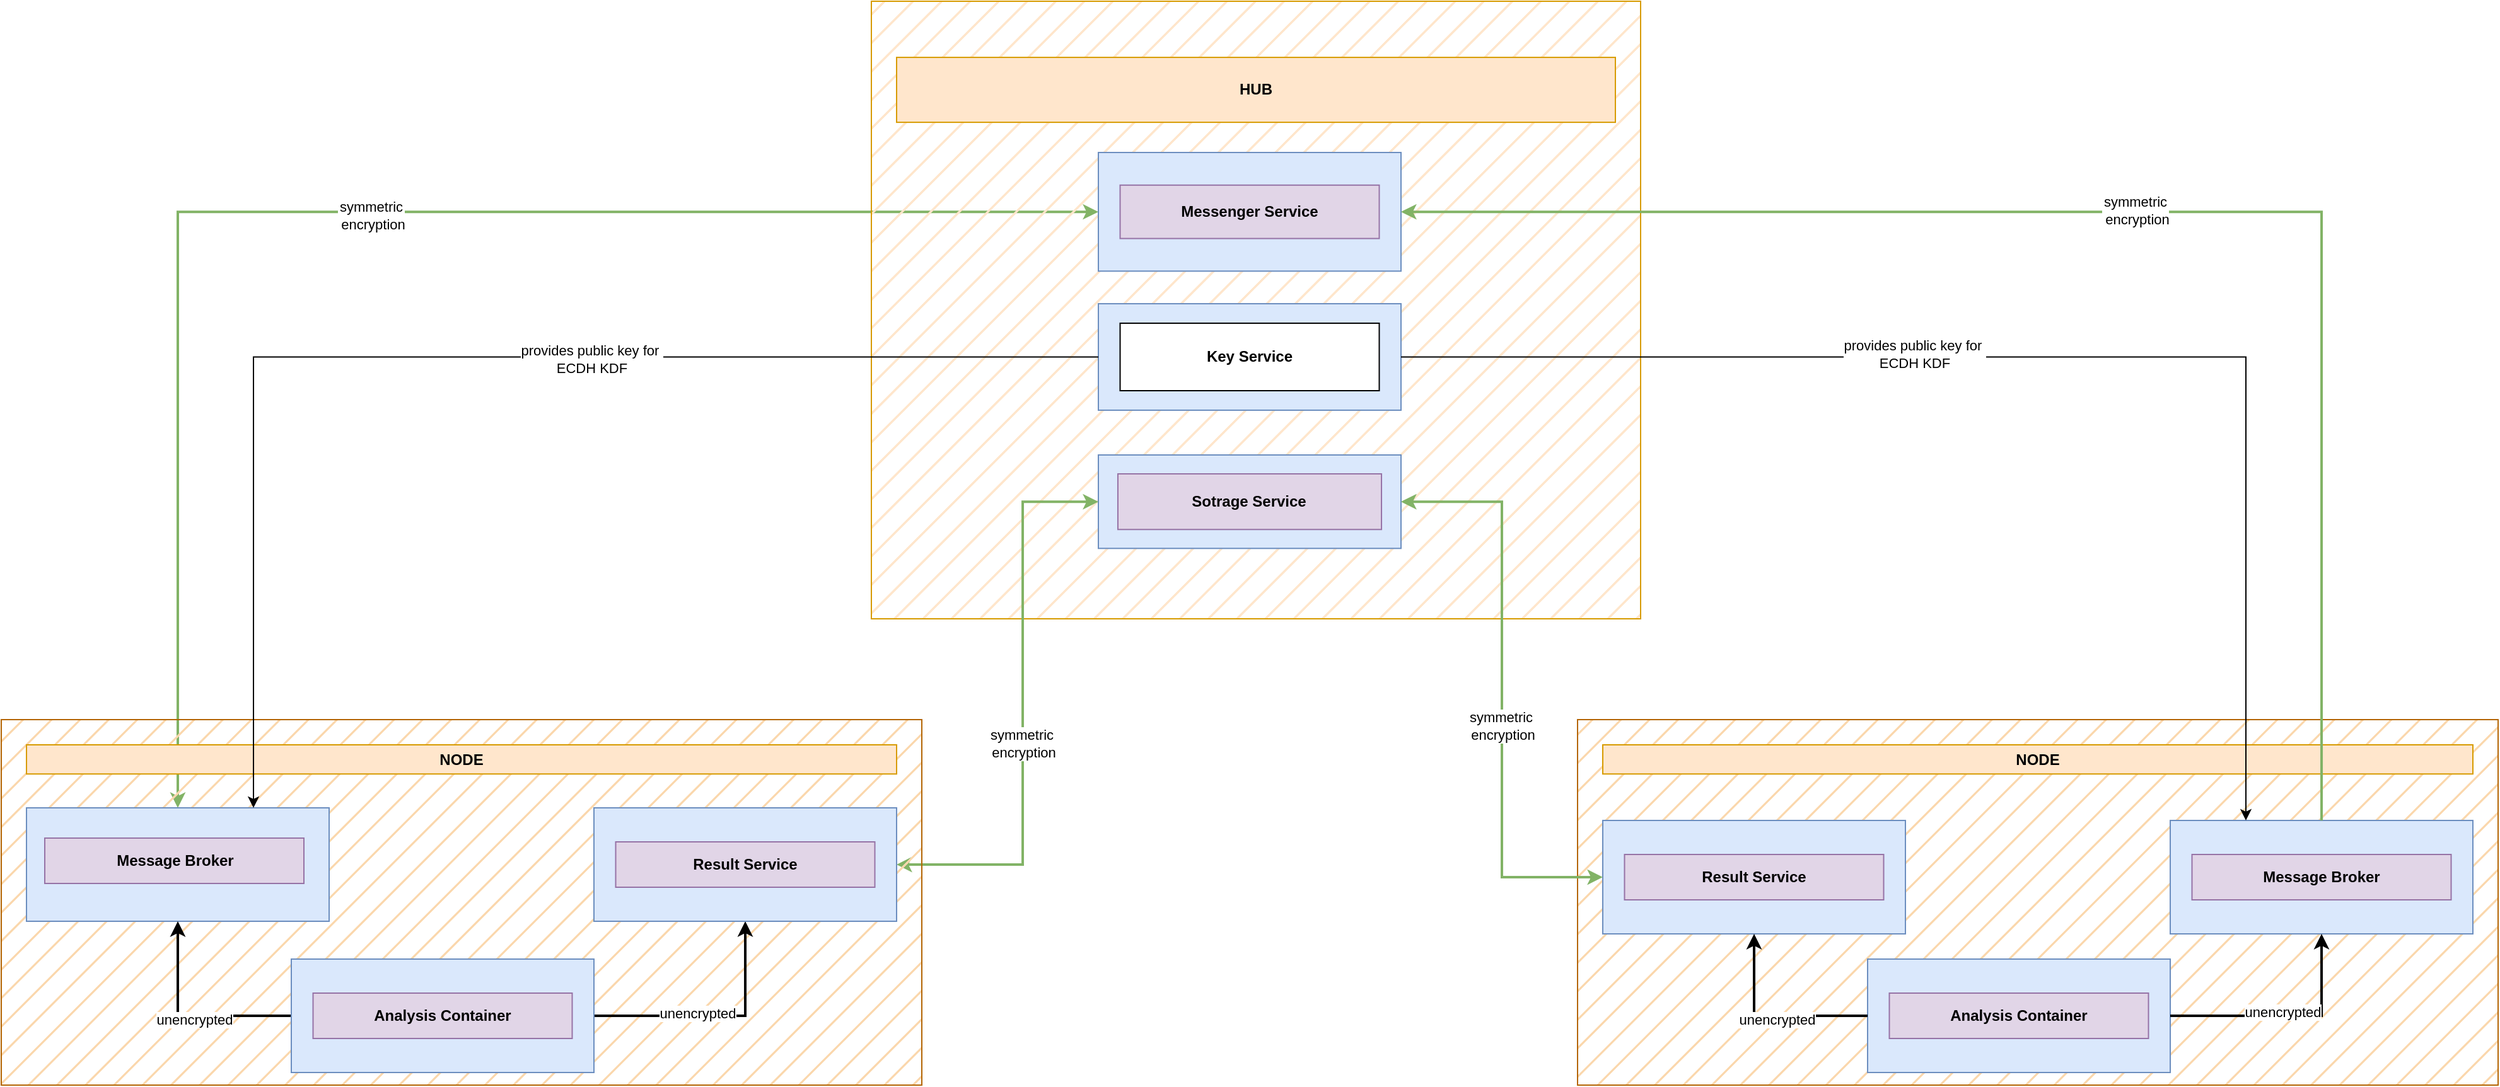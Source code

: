 <mxfile version="26.0.6">
  <diagram name="Seite-1" id="sketWLpTFXd183bF2Q_F">
    <mxGraphModel dx="3141" dy="2216" grid="1" gridSize="10" guides="1" tooltips="1" connect="1" arrows="1" fold="1" page="1" pageScale="1" pageWidth="827" pageHeight="1169" math="0" shadow="0">
      <root>
        <mxCell id="0" />
        <mxCell id="1" parent="0" />
        <mxCell id="l-8uiiJ3SZggNBzQY-MO-40" style="edgeStyle=orthogonalEdgeStyle;rounded=0;orthogonalLoop=1;jettySize=auto;html=1;entryX=0;entryY=0.5;entryDx=0;entryDy=0;exitX=0.5;exitY=0;exitDx=0;exitDy=0;strokeWidth=2;fillColor=#d5e8d4;strokeColor=#82b366;startArrow=classic;startFill=1;" parent="1" source="l-8uiiJ3SZggNBzQY-MO-16" target="l-8uiiJ3SZggNBzQY-MO-4" edge="1">
          <mxGeometry relative="1" as="geometry">
            <mxPoint x="440" y="-570" as="targetPoint" />
          </mxGeometry>
        </mxCell>
        <mxCell id="l-8uiiJ3SZggNBzQY-MO-44" value="&lt;div&gt;symmetric&lt;/div&gt;&lt;div&gt;&amp;nbsp;encryption&lt;/div&gt;" style="edgeLabel;html=1;align=center;verticalAlign=middle;resizable=0;points=[];" parent="l-8uiiJ3SZggNBzQY-MO-40" vertex="1" connectable="0">
          <mxGeometry x="0.041" y="-2" relative="1" as="geometry">
            <mxPoint y="1" as="offset" />
          </mxGeometry>
        </mxCell>
        <mxCell id="l-8uiiJ3SZggNBzQY-MO-32" value="" style="group" parent="1" vertex="1" connectable="0">
          <mxGeometry x="440" y="-1090" width="610" height="490" as="geometry" />
        </mxCell>
        <mxCell id="l-8uiiJ3SZggNBzQY-MO-1" value="" style="group;fillColor=#fad7ac;strokeColor=#b46504;fillStyle=hatch;container=0;" parent="l-8uiiJ3SZggNBzQY-MO-32" vertex="1" connectable="0">
          <mxGeometry width="610" height="490" as="geometry" />
        </mxCell>
        <mxCell id="l-8uiiJ3SZggNBzQY-MO-2" value="" style="rounded=0;whiteSpace=wrap;html=1;fillColor=#ffe6cc;fillStyle=hatch;strokeColor=#d79b00;container=0;" parent="l-8uiiJ3SZggNBzQY-MO-32" vertex="1">
          <mxGeometry width="610" height="490" as="geometry" />
        </mxCell>
        <mxCell id="l-8uiiJ3SZggNBzQY-MO-3" value="&lt;b&gt;HUB&lt;/b&gt;" style="rounded=0;whiteSpace=wrap;html=1;fillColor=#ffe6cc;strokeColor=#d79b00;container=0;" parent="l-8uiiJ3SZggNBzQY-MO-32" vertex="1">
          <mxGeometry x="20" y="44.545" width="570" height="51.517" as="geometry" />
        </mxCell>
        <mxCell id="l-8uiiJ3SZggNBzQY-MO-70" value="" style="group" parent="l-8uiiJ3SZggNBzQY-MO-32" vertex="1" connectable="0">
          <mxGeometry x="180" y="120" width="240" height="94.14" as="geometry" />
        </mxCell>
        <mxCell id="l-8uiiJ3SZggNBzQY-MO-4" value="" style="rounded=0;whiteSpace=wrap;html=1;fillColor=#dae8fc;strokeColor=#6c8ebf;container=0;" parent="l-8uiiJ3SZggNBzQY-MO-70" vertex="1">
          <mxGeometry width="240" height="94.14" as="geometry" />
        </mxCell>
        <mxCell id="l-8uiiJ3SZggNBzQY-MO-5" value="&lt;b&gt;Messenger Service&lt;/b&gt;" style="rounded=0;whiteSpace=wrap;html=1;fillColor=#e1d5e7;strokeColor=#9673a6;container=0;" parent="l-8uiiJ3SZggNBzQY-MO-70" vertex="1">
          <mxGeometry x="17.25" y="25.889" width="205.5" height="42.363" as="geometry" />
        </mxCell>
        <mxCell id="l-8uiiJ3SZggNBzQY-MO-77" value="" style="group" parent="l-8uiiJ3SZggNBzQY-MO-32" vertex="1" connectable="0">
          <mxGeometry x="180" y="239.995" width="240" height="84.483" as="geometry" />
        </mxCell>
        <mxCell id="l-8uiiJ3SZggNBzQY-MO-46" value="" style="rounded=0;whiteSpace=wrap;html=1;fillColor=#dae8fc;strokeColor=#6c8ebf;container=0;" parent="l-8uiiJ3SZggNBzQY-MO-77" vertex="1">
          <mxGeometry width="240" height="84.483" as="geometry" />
        </mxCell>
        <mxCell id="l-8uiiJ3SZggNBzQY-MO-47" value="&lt;b&gt;Key Service&lt;/b&gt;" style="rounded=0;whiteSpace=wrap;html=1;container=0;" parent="l-8uiiJ3SZggNBzQY-MO-77" vertex="1">
          <mxGeometry x="17.25" y="15.465" width="205.5" height="53.545" as="geometry" />
        </mxCell>
        <mxCell id="l-8uiiJ3SZggNBzQY-MO-75" value="" style="group" parent="l-8uiiJ3SZggNBzQY-MO-32" vertex="1" connectable="0">
          <mxGeometry x="180" y="360" width="240" height="74.14" as="geometry" />
        </mxCell>
        <mxCell id="l-8uiiJ3SZggNBzQY-MO-9" value="" style="rounded=0;whiteSpace=wrap;html=1;fillColor=#dae8fc;strokeColor=#6c8ebf;container=0;" parent="l-8uiiJ3SZggNBzQY-MO-75" vertex="1">
          <mxGeometry width="240" height="74.14" as="geometry" />
        </mxCell>
        <mxCell id="l-8uiiJ3SZggNBzQY-MO-10" value="&lt;b&gt;Sotrage Service&lt;/b&gt;" style="rounded=0;whiteSpace=wrap;html=1;fillColor=#e1d5e7;strokeColor=#9673a6;container=0;" parent="l-8uiiJ3SZggNBzQY-MO-75" vertex="1">
          <mxGeometry x="15.484" y="15" width="209.032" height="44.14" as="geometry" />
        </mxCell>
        <mxCell id="l-8uiiJ3SZggNBzQY-MO-41" value="" style="edgeStyle=orthogonalEdgeStyle;rounded=0;orthogonalLoop=1;jettySize=auto;html=1;entryX=0;entryY=0.5;entryDx=0;entryDy=0;strokeWidth=2;fillColor=#d5e8d4;strokeColor=#82b366;exitX=1;exitY=0.5;exitDx=0;exitDy=0;startArrow=classic;startFill=1;" parent="1" source="l-8uiiJ3SZggNBzQY-MO-35" target="l-8uiiJ3SZggNBzQY-MO-9" edge="1">
          <mxGeometry relative="1" as="geometry">
            <Array as="points">
              <mxPoint x="560" y="-405" />
              <mxPoint x="560" y="-693" />
            </Array>
          </mxGeometry>
        </mxCell>
        <mxCell id="l-8uiiJ3SZggNBzQY-MO-45" value="symmetric&lt;div&gt;&amp;nbsp;encryption&lt;/div&gt;" style="edgeLabel;html=1;align=center;verticalAlign=middle;resizable=0;points=[];" parent="l-8uiiJ3SZggNBzQY-MO-41" vertex="1" connectable="0">
          <mxGeometry x="-0.124" y="2" relative="1" as="geometry">
            <mxPoint x="1" as="offset" />
          </mxGeometry>
        </mxCell>
        <mxCell id="l-8uiiJ3SZggNBzQY-MO-65" value="" style="group" parent="1" vertex="1" connectable="0">
          <mxGeometry x="-250" y="-520" width="730" height="290" as="geometry" />
        </mxCell>
        <mxCell id="l-8uiiJ3SZggNBzQY-MO-13" value="" style="rounded=0;whiteSpace=wrap;html=1;fillColor=#ffe6cc;fillStyle=hatch;strokeColor=#d79b00;container=0;" parent="l-8uiiJ3SZggNBzQY-MO-65" vertex="1">
          <mxGeometry width="730" height="290" as="geometry" />
        </mxCell>
        <mxCell id="l-8uiiJ3SZggNBzQY-MO-14" value="" style="group;fillColor=#fad7ac;strokeColor=#b46504;fillStyle=hatch;container=0;" parent="l-8uiiJ3SZggNBzQY-MO-65" vertex="1" connectable="0">
          <mxGeometry width="730" height="290" as="geometry" />
        </mxCell>
        <mxCell id="l-8uiiJ3SZggNBzQY-MO-15" value="&lt;b&gt;NODE&lt;/b&gt;" style="rounded=0;whiteSpace=wrap;html=1;fillColor=#ffe6cc;strokeColor=#d79b00;container=0;" parent="l-8uiiJ3SZggNBzQY-MO-65" vertex="1">
          <mxGeometry x="20" y="20" width="690" height="23.13" as="geometry" />
        </mxCell>
        <mxCell id="l-8uiiJ3SZggNBzQY-MO-16" value="" style="rounded=0;whiteSpace=wrap;html=1;fillColor=#dae8fc;strokeColor=#6c8ebf;container=0;movable=1;resizable=1;rotatable=1;deletable=1;editable=1;locked=0;connectable=1;" parent="l-8uiiJ3SZggNBzQY-MO-65" vertex="1">
          <mxGeometry x="20" y="70" width="240" height="90" as="geometry" />
        </mxCell>
        <mxCell id="l-8uiiJ3SZggNBzQY-MO-17" value="&lt;b&gt;Message Broker&lt;/b&gt;" style="rounded=0;whiteSpace=wrap;html=1;fillColor=#e1d5e7;strokeColor=#9673a6;container=0;" parent="l-8uiiJ3SZggNBzQY-MO-65" vertex="1">
          <mxGeometry x="34.5" y="94" width="205.5" height="36" as="geometry" />
        </mxCell>
        <mxCell id="l-8uiiJ3SZggNBzQY-MO-38" style="edgeStyle=orthogonalEdgeStyle;rounded=0;orthogonalLoop=1;jettySize=auto;html=1;entryX=0.5;entryY=1;entryDx=0;entryDy=0;exitX=1;exitY=0.5;exitDx=0;exitDy=0;strokeWidth=2;" parent="l-8uiiJ3SZggNBzQY-MO-65" source="l-8uiiJ3SZggNBzQY-MO-34" target="l-8uiiJ3SZggNBzQY-MO-35" edge="1">
          <mxGeometry relative="1" as="geometry" />
        </mxCell>
        <mxCell id="l-8uiiJ3SZggNBzQY-MO-42" value="unencrypted" style="edgeLabel;html=1;align=center;verticalAlign=middle;resizable=0;points=[];" parent="l-8uiiJ3SZggNBzQY-MO-38" vertex="1" connectable="0">
          <mxGeometry x="-0.173" y="2" relative="1" as="geometry">
            <mxPoint x="1" as="offset" />
          </mxGeometry>
        </mxCell>
        <mxCell id="l-8uiiJ3SZggNBzQY-MO-39" style="edgeStyle=orthogonalEdgeStyle;rounded=0;orthogonalLoop=1;jettySize=auto;html=1;entryX=0.5;entryY=1;entryDx=0;entryDy=0;exitX=0;exitY=0.5;exitDx=0;exitDy=0;strokeWidth=2;" parent="l-8uiiJ3SZggNBzQY-MO-65" source="l-8uiiJ3SZggNBzQY-MO-34" target="l-8uiiJ3SZggNBzQY-MO-16" edge="1">
          <mxGeometry relative="1" as="geometry" />
        </mxCell>
        <mxCell id="l-8uiiJ3SZggNBzQY-MO-43" value="unencrypted" style="edgeLabel;html=1;align=center;verticalAlign=middle;resizable=0;points=[];" parent="l-8uiiJ3SZggNBzQY-MO-39" vertex="1" connectable="0">
          <mxGeometry x="-0.053" y="3" relative="1" as="geometry">
            <mxPoint x="1" as="offset" />
          </mxGeometry>
        </mxCell>
        <mxCell id="l-8uiiJ3SZggNBzQY-MO-34" value="" style="rounded=0;whiteSpace=wrap;html=1;fillColor=#dae8fc;strokeColor=#6c8ebf;container=0;movable=1;resizable=1;rotatable=1;deletable=1;editable=1;locked=0;connectable=1;" parent="l-8uiiJ3SZggNBzQY-MO-65" vertex="1">
          <mxGeometry x="230" y="190" width="240" height="90" as="geometry" />
        </mxCell>
        <mxCell id="l-8uiiJ3SZggNBzQY-MO-35" value="" style="rounded=0;whiteSpace=wrap;html=1;fillColor=#dae8fc;strokeColor=#6c8ebf;container=0;movable=1;resizable=1;rotatable=1;deletable=1;editable=1;locked=0;connectable=1;" parent="l-8uiiJ3SZggNBzQY-MO-65" vertex="1">
          <mxGeometry x="470" y="70" width="240" height="90" as="geometry" />
        </mxCell>
        <mxCell id="l-8uiiJ3SZggNBzQY-MO-36" value="&lt;b&gt;Result Service&lt;/b&gt;" style="rounded=0;whiteSpace=wrap;html=1;fillColor=#e1d5e7;strokeColor=#9673a6;container=0;" parent="l-8uiiJ3SZggNBzQY-MO-65" vertex="1">
          <mxGeometry x="487.25" y="97" width="205.5" height="36" as="geometry" />
        </mxCell>
        <mxCell id="l-8uiiJ3SZggNBzQY-MO-37" value="&lt;b&gt;Analysis Container&lt;/b&gt;" style="rounded=0;whiteSpace=wrap;html=1;fillColor=#e1d5e7;strokeColor=#9673a6;container=0;" parent="l-8uiiJ3SZggNBzQY-MO-65" vertex="1">
          <mxGeometry x="247.25" y="217" width="205.5" height="36" as="geometry" />
        </mxCell>
        <mxCell id="l-8uiiJ3SZggNBzQY-MO-66" value="" style="group" parent="1" vertex="1" connectable="0">
          <mxGeometry x="1000" y="-520" width="730" height="290" as="geometry" />
        </mxCell>
        <mxCell id="l-8uiiJ3SZggNBzQY-MO-52" value="" style="rounded=0;whiteSpace=wrap;html=1;fillColor=#ffe6cc;fillStyle=hatch;strokeColor=#d79b00;container=0;" parent="l-8uiiJ3SZggNBzQY-MO-66" vertex="1">
          <mxGeometry width="730" height="290" as="geometry" />
        </mxCell>
        <mxCell id="l-8uiiJ3SZggNBzQY-MO-53" value="" style="group;fillColor=#fad7ac;strokeColor=#b46504;fillStyle=hatch;container=0;" parent="l-8uiiJ3SZggNBzQY-MO-66" vertex="1" connectable="0">
          <mxGeometry width="730" height="290" as="geometry" />
        </mxCell>
        <mxCell id="l-8uiiJ3SZggNBzQY-MO-54" value="&lt;b&gt;NODE&lt;/b&gt;" style="rounded=0;whiteSpace=wrap;html=1;fillColor=#ffe6cc;strokeColor=#d79b00;container=0;" parent="l-8uiiJ3SZggNBzQY-MO-66" vertex="1">
          <mxGeometry x="20" y="20" width="690" height="23.13" as="geometry" />
        </mxCell>
        <mxCell id="l-8uiiJ3SZggNBzQY-MO-61" value="" style="rounded=0;whiteSpace=wrap;html=1;fillColor=#dae8fc;strokeColor=#6c8ebf;container=0;movable=1;resizable=1;rotatable=1;deletable=1;editable=1;locked=0;connectable=1;" parent="l-8uiiJ3SZggNBzQY-MO-66" vertex="1">
          <mxGeometry x="230" y="190" width="240" height="90" as="geometry" />
        </mxCell>
        <mxCell id="l-8uiiJ3SZggNBzQY-MO-64" value="&lt;b&gt;Analysis Container&lt;/b&gt;" style="rounded=0;whiteSpace=wrap;html=1;fillColor=#e1d5e7;strokeColor=#9673a6;container=0;" parent="l-8uiiJ3SZggNBzQY-MO-66" vertex="1">
          <mxGeometry x="247.25" y="217" width="205.5" height="36" as="geometry" />
        </mxCell>
        <mxCell id="l-8uiiJ3SZggNBzQY-MO-67" value="" style="group" parent="l-8uiiJ3SZggNBzQY-MO-66" vertex="1" connectable="0">
          <mxGeometry x="470" y="80" width="240" height="90" as="geometry" />
        </mxCell>
        <mxCell id="l-8uiiJ3SZggNBzQY-MO-55" value="" style="rounded=0;whiteSpace=wrap;html=1;fillColor=#dae8fc;strokeColor=#6c8ebf;container=0;movable=1;resizable=1;rotatable=1;deletable=1;editable=1;locked=0;connectable=1;" parent="l-8uiiJ3SZggNBzQY-MO-67" vertex="1">
          <mxGeometry width="240" height="90" as="geometry" />
        </mxCell>
        <mxCell id="l-8uiiJ3SZggNBzQY-MO-56" value="&lt;b&gt;Message Broker&lt;/b&gt;" style="rounded=0;whiteSpace=wrap;html=1;fillColor=#e1d5e7;strokeColor=#9673a6;container=0;" parent="l-8uiiJ3SZggNBzQY-MO-67" vertex="1">
          <mxGeometry x="17.25" y="27" width="205.5" height="36" as="geometry" />
        </mxCell>
        <mxCell id="l-8uiiJ3SZggNBzQY-MO-68" value="" style="group" parent="l-8uiiJ3SZggNBzQY-MO-66" vertex="1" connectable="0">
          <mxGeometry x="20" y="80" width="240" height="90" as="geometry" />
        </mxCell>
        <mxCell id="l-8uiiJ3SZggNBzQY-MO-62" value="" style="rounded=0;whiteSpace=wrap;html=1;fillColor=#dae8fc;strokeColor=#6c8ebf;container=0;movable=1;resizable=1;rotatable=1;deletable=1;editable=1;locked=0;connectable=1;" parent="l-8uiiJ3SZggNBzQY-MO-68" vertex="1">
          <mxGeometry width="240" height="90" as="geometry" />
        </mxCell>
        <mxCell id="l-8uiiJ3SZggNBzQY-MO-63" value="&lt;b&gt;Result Service&lt;/b&gt;" style="rounded=0;whiteSpace=wrap;html=1;fillColor=#e1d5e7;strokeColor=#9673a6;container=0;" parent="l-8uiiJ3SZggNBzQY-MO-68" vertex="1">
          <mxGeometry x="17.25" y="27" width="205.5" height="36" as="geometry" />
        </mxCell>
        <mxCell id="l-8uiiJ3SZggNBzQY-MO-86" style="edgeStyle=orthogonalEdgeStyle;rounded=0;orthogonalLoop=1;jettySize=auto;html=1;entryX=0.5;entryY=1;entryDx=0;entryDy=0;exitX=0;exitY=0.5;exitDx=0;exitDy=0;strokeWidth=2;" parent="l-8uiiJ3SZggNBzQY-MO-66" source="l-8uiiJ3SZggNBzQY-MO-61" target="l-8uiiJ3SZggNBzQY-MO-62" edge="1">
          <mxGeometry relative="1" as="geometry">
            <mxPoint x="140" y="265" as="sourcePoint" />
            <mxPoint x="50" y="190" as="targetPoint" />
          </mxGeometry>
        </mxCell>
        <mxCell id="l-8uiiJ3SZggNBzQY-MO-87" value="unencrypted" style="edgeLabel;html=1;align=center;verticalAlign=middle;resizable=0;points=[];" parent="l-8uiiJ3SZggNBzQY-MO-86" vertex="1" connectable="0">
          <mxGeometry x="-0.053" y="3" relative="1" as="geometry">
            <mxPoint x="1" as="offset" />
          </mxGeometry>
        </mxCell>
        <mxCell id="l-8uiiJ3SZggNBzQY-MO-88" style="edgeStyle=orthogonalEdgeStyle;rounded=0;orthogonalLoop=1;jettySize=auto;html=1;entryX=0.5;entryY=1;entryDx=0;entryDy=0;exitX=1;exitY=0.5;exitDx=0;exitDy=0;strokeWidth=2;" parent="l-8uiiJ3SZggNBzQY-MO-66" source="l-8uiiJ3SZggNBzQY-MO-61" target="l-8uiiJ3SZggNBzQY-MO-55" edge="1">
          <mxGeometry relative="1" as="geometry">
            <mxPoint x="670" y="275" as="sourcePoint" />
            <mxPoint x="580" y="210" as="targetPoint" />
          </mxGeometry>
        </mxCell>
        <mxCell id="l-8uiiJ3SZggNBzQY-MO-89" value="unencrypted" style="edgeLabel;html=1;align=center;verticalAlign=middle;resizable=0;points=[];" parent="l-8uiiJ3SZggNBzQY-MO-88" vertex="1" connectable="0">
          <mxGeometry x="-0.053" y="3" relative="1" as="geometry">
            <mxPoint x="1" as="offset" />
          </mxGeometry>
        </mxCell>
        <mxCell id="l-8uiiJ3SZggNBzQY-MO-48" style="edgeStyle=orthogonalEdgeStyle;rounded=0;orthogonalLoop=1;jettySize=auto;html=1;entryX=0.75;entryY=0;entryDx=0;entryDy=0;exitX=0;exitY=0.5;exitDx=0;exitDy=0;" parent="1" source="l-8uiiJ3SZggNBzQY-MO-46" target="l-8uiiJ3SZggNBzQY-MO-16" edge="1">
          <mxGeometry relative="1" as="geometry">
            <mxPoint x="610" y="-547.078" as="sourcePoint" />
            <mxPoint x="-60" y="-370.112" as="targetPoint" />
            <Array as="points">
              <mxPoint x="-50" y="-808" />
            </Array>
          </mxGeometry>
        </mxCell>
        <mxCell id="l-8uiiJ3SZggNBzQY-MO-49" value="provides public key for&amp;nbsp;&lt;div&gt;ECDH KDF&lt;/div&gt;" style="edgeLabel;html=1;align=center;verticalAlign=middle;resizable=0;points=[];" parent="l-8uiiJ3SZggNBzQY-MO-48" vertex="1" connectable="0">
          <mxGeometry x="-0.217" y="2" relative="1" as="geometry">
            <mxPoint as="offset" />
          </mxGeometry>
        </mxCell>
        <mxCell id="l-8uiiJ3SZggNBzQY-MO-78" style="edgeStyle=orthogonalEdgeStyle;rounded=0;orthogonalLoop=1;jettySize=auto;html=1;entryX=1;entryY=0.5;entryDx=0;entryDy=0;exitX=0.5;exitY=0;exitDx=0;exitDy=0;strokeWidth=2;fillColor=#d5e8d4;strokeColor=#82b366;" parent="1" source="l-8uiiJ3SZggNBzQY-MO-55" target="l-8uiiJ3SZggNBzQY-MO-4" edge="1">
          <mxGeometry relative="1" as="geometry">
            <mxPoint x="630" y="-913" as="targetPoint" />
            <mxPoint x="-100" y="-440" as="sourcePoint" />
          </mxGeometry>
        </mxCell>
        <mxCell id="l-8uiiJ3SZggNBzQY-MO-79" value="&lt;div&gt;&lt;span style=&quot;background-color: light-dark(#ffffff, var(--ge-dark-color, #121212)); color: light-dark(rgb(0, 0, 0), rgb(255, 255, 255));&quot;&gt;symmetric&lt;/span&gt;&lt;br&gt;&lt;/div&gt;&lt;div&gt;&amp;nbsp;encryption&lt;/div&gt;" style="edgeLabel;html=1;align=center;verticalAlign=middle;resizable=0;points=[];" parent="l-8uiiJ3SZggNBzQY-MO-78" vertex="1" connectable="0">
          <mxGeometry x="0.041" y="-2" relative="1" as="geometry">
            <mxPoint y="1" as="offset" />
          </mxGeometry>
        </mxCell>
        <mxCell id="l-8uiiJ3SZggNBzQY-MO-80" value="" style="edgeStyle=orthogonalEdgeStyle;rounded=0;orthogonalLoop=1;jettySize=auto;html=1;entryX=1;entryY=0.5;entryDx=0;entryDy=0;strokeWidth=2;fillColor=#d5e8d4;strokeColor=#82b366;exitX=0;exitY=0.5;exitDx=0;exitDy=0;startArrow=classic;startFill=1;" parent="1" source="l-8uiiJ3SZggNBzQY-MO-62" target="l-8uiiJ3SZggNBzQY-MO-9" edge="1">
          <mxGeometry relative="1" as="geometry">
            <mxPoint x="690" y="-272" as="sourcePoint" />
            <mxPoint x="850" y="-560" as="targetPoint" />
          </mxGeometry>
        </mxCell>
        <mxCell id="l-8uiiJ3SZggNBzQY-MO-81" value="symmetric&lt;div&gt;&amp;nbsp;encryption&lt;/div&gt;" style="edgeLabel;html=1;align=center;verticalAlign=middle;resizable=0;points=[];" parent="l-8uiiJ3SZggNBzQY-MO-80" vertex="1" connectable="0">
          <mxGeometry x="-0.124" y="2" relative="1" as="geometry">
            <mxPoint x="1" as="offset" />
          </mxGeometry>
        </mxCell>
        <mxCell id="l-8uiiJ3SZggNBzQY-MO-82" style="edgeStyle=orthogonalEdgeStyle;rounded=0;orthogonalLoop=1;jettySize=auto;html=1;entryX=0.25;entryY=0;entryDx=0;entryDy=0;exitX=1;exitY=0.5;exitDx=0;exitDy=0;" parent="1" source="l-8uiiJ3SZggNBzQY-MO-46" target="l-8uiiJ3SZggNBzQY-MO-55" edge="1">
          <mxGeometry relative="1" as="geometry">
            <mxPoint x="1360" y="-600" as="sourcePoint" />
            <mxPoint x="690" y="-242" as="targetPoint" />
          </mxGeometry>
        </mxCell>
        <mxCell id="l-8uiiJ3SZggNBzQY-MO-83" value="provides public key for&amp;nbsp;&lt;div&gt;ECDH KDF&lt;/div&gt;" style="edgeLabel;html=1;align=center;verticalAlign=middle;resizable=0;points=[];" parent="l-8uiiJ3SZggNBzQY-MO-82" vertex="1" connectable="0">
          <mxGeometry x="-0.217" y="2" relative="1" as="geometry">
            <mxPoint as="offset" />
          </mxGeometry>
        </mxCell>
      </root>
    </mxGraphModel>
  </diagram>
</mxfile>
